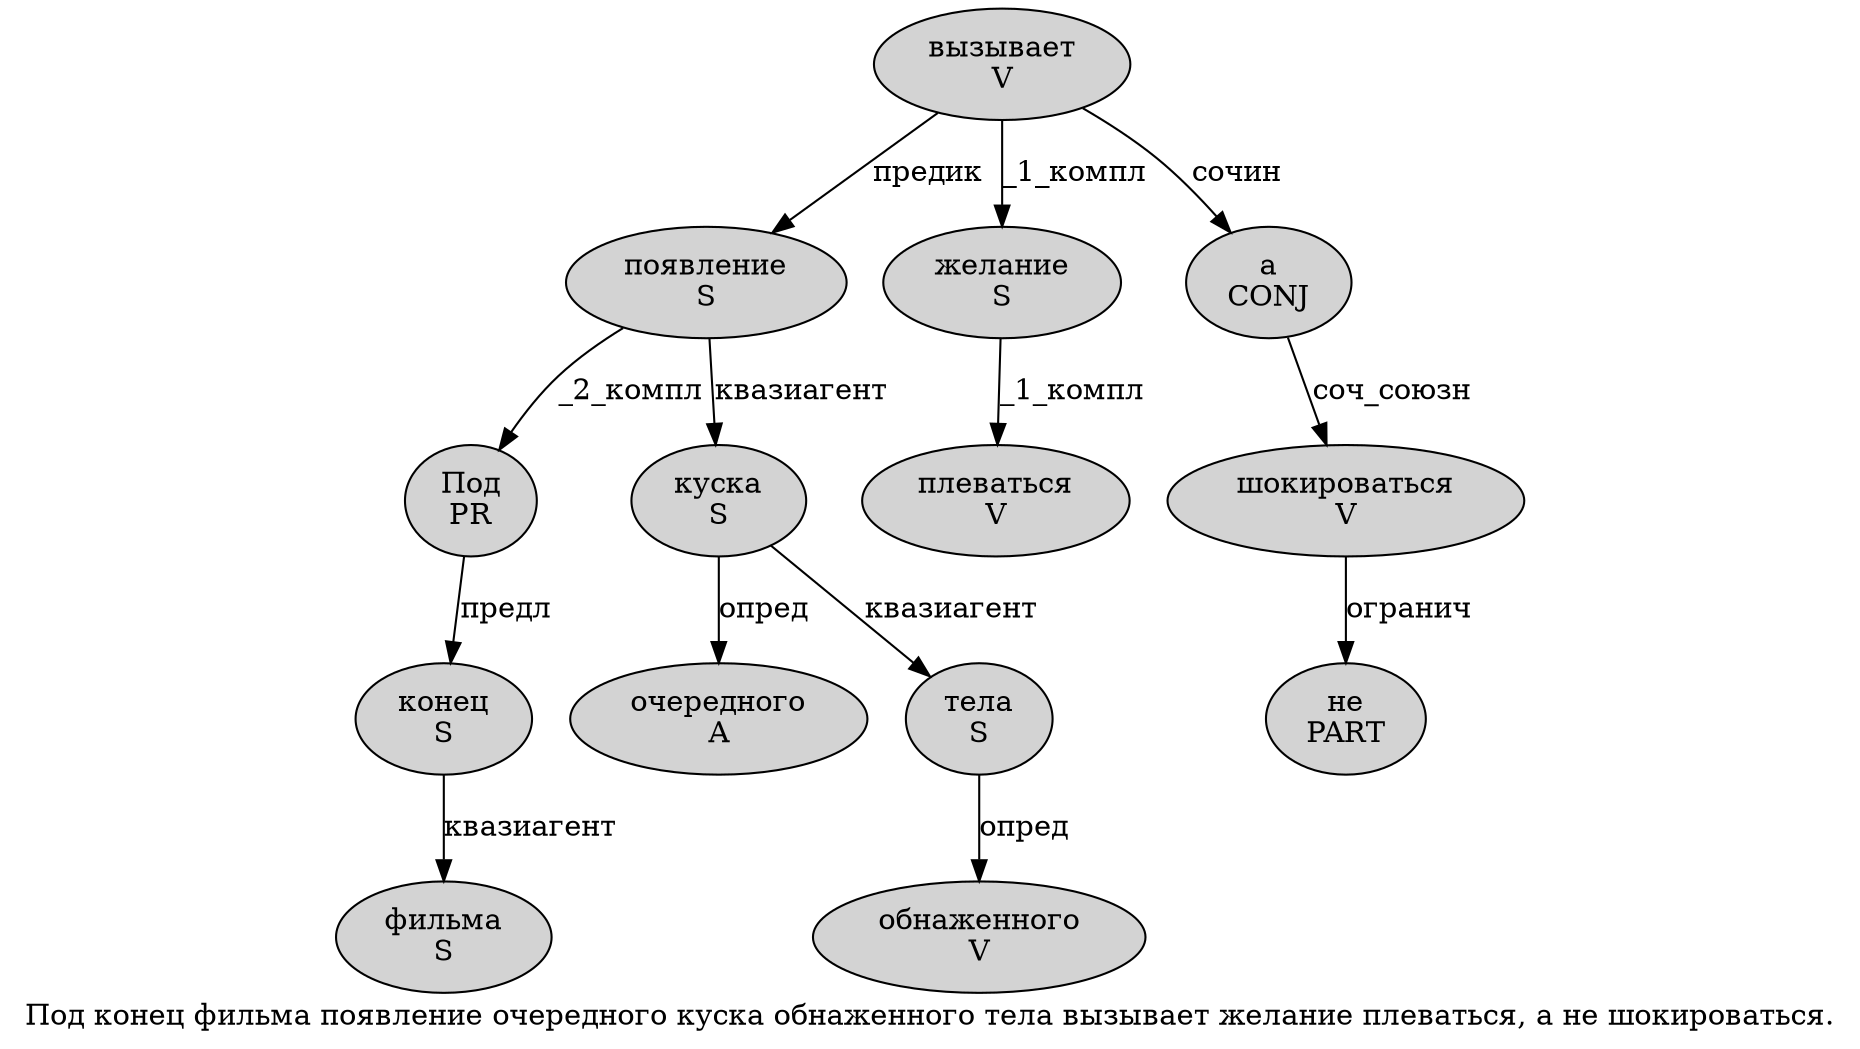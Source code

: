 digraph SENTENCE_3917 {
	graph [label="Под конец фильма появление очередного куска обнаженного тела вызывает желание плеваться, а не шокироваться."]
	node [style=filled]
		0 [label="Под
PR" color="" fillcolor=lightgray penwidth=1 shape=ellipse]
		1 [label="конец
S" color="" fillcolor=lightgray penwidth=1 shape=ellipse]
		2 [label="фильма
S" color="" fillcolor=lightgray penwidth=1 shape=ellipse]
		3 [label="появление
S" color="" fillcolor=lightgray penwidth=1 shape=ellipse]
		4 [label="очередного
A" color="" fillcolor=lightgray penwidth=1 shape=ellipse]
		5 [label="куска
S" color="" fillcolor=lightgray penwidth=1 shape=ellipse]
		6 [label="обнаженного
V" color="" fillcolor=lightgray penwidth=1 shape=ellipse]
		7 [label="тела
S" color="" fillcolor=lightgray penwidth=1 shape=ellipse]
		8 [label="вызывает
V" color="" fillcolor=lightgray penwidth=1 shape=ellipse]
		9 [label="желание
S" color="" fillcolor=lightgray penwidth=1 shape=ellipse]
		10 [label="плеваться
V" color="" fillcolor=lightgray penwidth=1 shape=ellipse]
		12 [label="а
CONJ" color="" fillcolor=lightgray penwidth=1 shape=ellipse]
		13 [label="не
PART" color="" fillcolor=lightgray penwidth=1 shape=ellipse]
		14 [label="шокироваться
V" color="" fillcolor=lightgray penwidth=1 shape=ellipse]
			7 -> 6 [label="опред"]
			9 -> 10 [label="_1_компл"]
			5 -> 4 [label="опред"]
			5 -> 7 [label="квазиагент"]
			8 -> 3 [label="предик"]
			8 -> 9 [label="_1_компл"]
			8 -> 12 [label="сочин"]
			12 -> 14 [label="соч_союзн"]
			0 -> 1 [label="предл"]
			3 -> 0 [label="_2_компл"]
			3 -> 5 [label="квазиагент"]
			1 -> 2 [label="квазиагент"]
			14 -> 13 [label="огранич"]
}